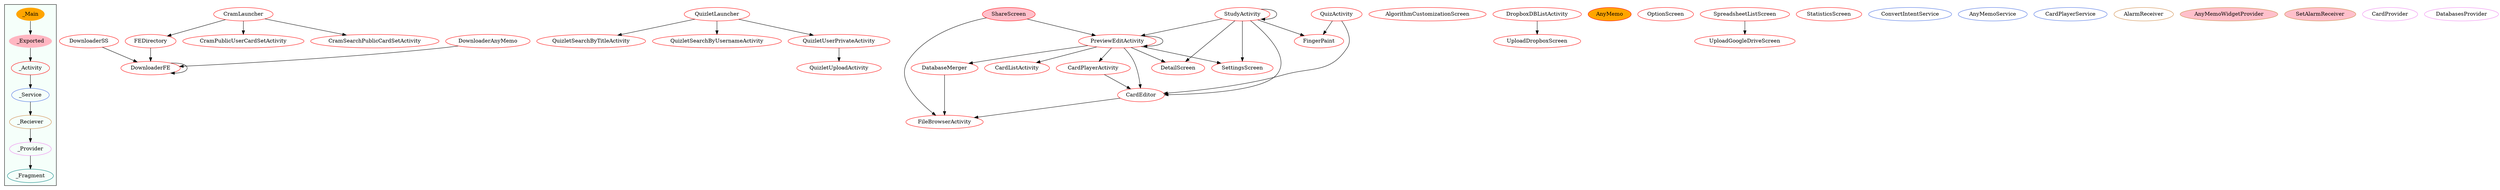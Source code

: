 digraph G {
subgraph cluster_legend{ 
bgcolor=mintcream;
_Activity[color = red];
_Service[color = royalblue];
_Provider[color = violet];
_Reciever[color = peru];
_Fragment[color = teal];
_Main[style=filled, fillcolor=orange, color = mintcream];
_Exported[style=filled, fillcolor=lightpink, color = mintcream];
_Main -> _Exported -> _Activity -> _Service -> _Reciever -> _Provider -> _Fragment; 
}
DownloaderSS[color = red];
QuizletSearchByTitleActivity[color = red];
FEDirectory[color = red];
PreviewEditActivity[color = red];
CramPublicUserCardSetActivity[color = red];
QuizletLauncher[color = red];
CramSearchPublicCardSetActivity[color = red];
AlgorithmCustomizationScreen[color = red];
CardPlayerActivity[color = red];
UploadDropboxScreen[color = red];
CardListActivity[color = red];
StudyActivity[color = red];
ShareScreen[style=filled, fillcolor=pink, color = red];
AnyMemo[style=filled, fillcolor=orange, color = red];
QuizletSearchByUsernameActivity[color = red];
DropboxDBListActivity[color = red];
DownloaderFE[color = red];
FingerPaint[color = red];
OptionScreen[color = red];
QuizActivity[color = red];
SettingsScreen[color = red];
DatabaseMerger[color = red];
DownloaderAnyMemo[color = red];
SpreadsheetListScreen[color = red];
QuizletUserPrivateActivity[color = red];
StatisticsScreen[color = red];
CramLauncher[color = red];
QuizletUploadActivity[color = red];
DetailScreen[color = red];
CardEditor[color = red];
UploadGoogleDriveScreen[color = red];
FileBrowserActivity[color = red];
ConvertIntentService[color = royalblue];
AnyMemoService[color = royalblue];
CardPlayerService[color = royalblue];
AlarmReceiver[color = peru];
AnyMemoWidgetProvider[style=filled, fillcolor=pink, color = peru];
SetAlarmReceiver[style=filled, fillcolor=pink, color = peru];
CardProvider[color = violet];
DatabasesProvider[color = violet];
DropboxDBListActivity->UploadDropboxScreen;
DownloaderSS->DownloaderFE;
DownloaderFE->DownloaderFE;
QuizActivity->FingerPaint;
QuizActivity->CardEditor;
DatabaseMerger->FileBrowserActivity;
FEDirectory->DownloaderFE;
PreviewEditActivity->CardEditor;
PreviewEditActivity->CardListActivity;
PreviewEditActivity->SettingsScreen;
PreviewEditActivity->CardPlayerActivity;
PreviewEditActivity->PreviewEditActivity;
PreviewEditActivity->DetailScreen;
PreviewEditActivity->DatabaseMerger;
QuizletLauncher->QuizletUserPrivateActivity;
QuizletLauncher->QuizletSearchByUsernameActivity;
QuizletLauncher->QuizletSearchByTitleActivity;
QuizletUserPrivateActivity->QuizletUploadActivity;
DownloaderAnyMemo->DownloaderFE;
SpreadsheetListScreen->UploadGoogleDriveScreen;
CramLauncher->CramSearchPublicCardSetActivity;
CramLauncher->FEDirectory;
CramLauncher->CramPublicUserCardSetActivity;
CardPlayerActivity->CardEditor;
CardEditor->FileBrowserActivity;
StudyActivity->DetailScreen;
StudyActivity->FingerPaint;
StudyActivity->StudyActivity;
StudyActivity->PreviewEditActivity;
StudyActivity->CardEditor;
StudyActivity->SettingsScreen;
ShareScreen->PreviewEditActivity;
ShareScreen->FileBrowserActivity;
}
